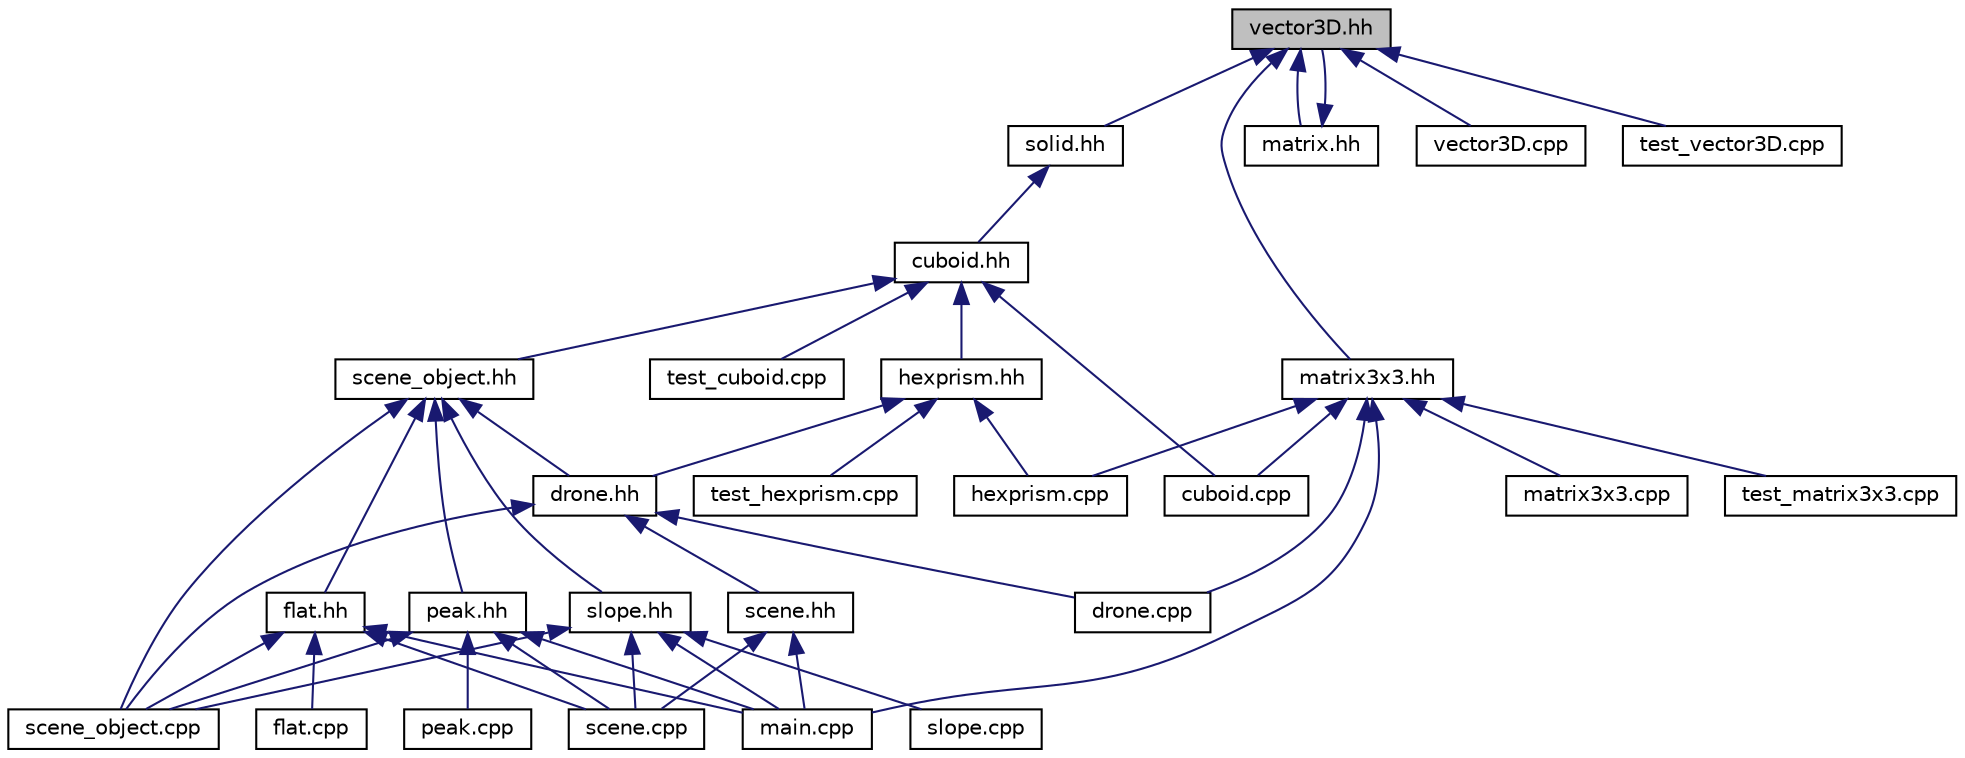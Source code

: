 digraph "vector3D.hh"
{
 // LATEX_PDF_SIZE
  edge [fontname="Helvetica",fontsize="10",labelfontname="Helvetica",labelfontsize="10"];
  node [fontname="Helvetica",fontsize="10",shape=record];
  Node1 [label="vector3D.hh",height=0.2,width=0.4,color="black", fillcolor="grey75", style="filled", fontcolor="black",tooltip="konkretyzacja szablonu Vector3D"];
  Node1 -> Node2 [dir="back",color="midnightblue",fontsize="10",style="solid",fontname="Helvetica"];
  Node2 [label="solid.hh",height=0.2,width=0.4,color="black", fillcolor="white", style="filled",URL="$solid_8hh.html",tooltip="Definicja klasy Solid."];
  Node2 -> Node3 [dir="back",color="midnightblue",fontsize="10",style="solid",fontname="Helvetica"];
  Node3 [label="cuboid.hh",height=0.2,width=0.4,color="black", fillcolor="white", style="filled",URL="$cuboid_8hh.html",tooltip="Deklaracja klasy Cuboid."];
  Node3 -> Node4 [dir="back",color="midnightblue",fontsize="10",style="solid",fontname="Helvetica"];
  Node4 [label="hexprism.hh",height=0.2,width=0.4,color="black", fillcolor="white", style="filled",URL="$hexprism_8hh.html",tooltip="Deklaracja klasy HexPrism."];
  Node4 -> Node5 [dir="back",color="midnightblue",fontsize="10",style="solid",fontname="Helvetica"];
  Node5 [label="drone.hh",height=0.2,width=0.4,color="black", fillcolor="white", style="filled",URL="$drone_8hh.html",tooltip="Definicja klasy Drone."];
  Node5 -> Node6 [dir="back",color="midnightblue",fontsize="10",style="solid",fontname="Helvetica"];
  Node6 [label="scene.hh",height=0.2,width=0.4,color="black", fillcolor="white", style="filled",URL="$scene_8hh.html",tooltip="Deklaracja klasy Sceny."];
  Node6 -> Node7 [dir="back",color="midnightblue",fontsize="10",style="solid",fontname="Helvetica"];
  Node7 [label="main.cpp",height=0.2,width=0.4,color="black", fillcolor="white", style="filled",URL="$app_2main_8cpp.html",tooltip=" "];
  Node6 -> Node8 [dir="back",color="midnightblue",fontsize="10",style="solid",fontname="Helvetica"];
  Node8 [label="scene.cpp",height=0.2,width=0.4,color="black", fillcolor="white", style="filled",URL="$scene_8cpp.html",tooltip="Definicje metod klasy Scene."];
  Node5 -> Node9 [dir="back",color="midnightblue",fontsize="10",style="solid",fontname="Helvetica"];
  Node9 [label="drone.cpp",height=0.2,width=0.4,color="black", fillcolor="white", style="filled",URL="$drone_8cpp.html",tooltip="Definicje metod klasy Drone."];
  Node5 -> Node10 [dir="back",color="midnightblue",fontsize="10",style="solid",fontname="Helvetica"];
  Node10 [label="scene_object.cpp",height=0.2,width=0.4,color="black", fillcolor="white", style="filled",URL="$scene__object_8cpp.html",tooltip="Definicje metod klasy SceneObject."];
  Node4 -> Node11 [dir="back",color="midnightblue",fontsize="10",style="solid",fontname="Helvetica"];
  Node11 [label="hexprism.cpp",height=0.2,width=0.4,color="black", fillcolor="white", style="filled",URL="$hexprism_8cpp.html",tooltip="Definicje metod klasy HexPrism."];
  Node4 -> Node12 [dir="back",color="midnightblue",fontsize="10",style="solid",fontname="Helvetica"];
  Node12 [label="test_hexprism.cpp",height=0.2,width=0.4,color="black", fillcolor="white", style="filled",URL="$test__hexprism_8cpp.html",tooltip="Plik zawiera testy dotyczące klasy HexPrism."];
  Node3 -> Node13 [dir="back",color="midnightblue",fontsize="10",style="solid",fontname="Helvetica"];
  Node13 [label="scene_object.hh",height=0.2,width=0.4,color="black", fillcolor="white", style="filled",URL="$scene__object_8hh.html",tooltip="Definicja klasy SceneObject."];
  Node13 -> Node5 [dir="back",color="midnightblue",fontsize="10",style="solid",fontname="Helvetica"];
  Node13 -> Node14 [dir="back",color="midnightblue",fontsize="10",style="solid",fontname="Helvetica"];
  Node14 [label="slope.hh",height=0.2,width=0.4,color="black", fillcolor="white", style="filled",URL="$slope_8hh.html",tooltip="Definicja klasy Slope."];
  Node14 -> Node7 [dir="back",color="midnightblue",fontsize="10",style="solid",fontname="Helvetica"];
  Node14 -> Node8 [dir="back",color="midnightblue",fontsize="10",style="solid",fontname="Helvetica"];
  Node14 -> Node10 [dir="back",color="midnightblue",fontsize="10",style="solid",fontname="Helvetica"];
  Node14 -> Node15 [dir="back",color="midnightblue",fontsize="10",style="solid",fontname="Helvetica"];
  Node15 [label="slope.cpp",height=0.2,width=0.4,color="black", fillcolor="white", style="filled",URL="$slope_8cpp.html",tooltip="Definicje metod klasy Slope."];
  Node13 -> Node16 [dir="back",color="midnightblue",fontsize="10",style="solid",fontname="Helvetica"];
  Node16 [label="peak.hh",height=0.2,width=0.4,color="black", fillcolor="white", style="filled",URL="$peak_8hh.html",tooltip="Definicja klasy Peak."];
  Node16 -> Node7 [dir="back",color="midnightblue",fontsize="10",style="solid",fontname="Helvetica"];
  Node16 -> Node17 [dir="back",color="midnightblue",fontsize="10",style="solid",fontname="Helvetica"];
  Node17 [label="peak.cpp",height=0.2,width=0.4,color="black", fillcolor="white", style="filled",URL="$peak_8cpp.html",tooltip="Definicje metod klasy Peak."];
  Node16 -> Node8 [dir="back",color="midnightblue",fontsize="10",style="solid",fontname="Helvetica"];
  Node16 -> Node10 [dir="back",color="midnightblue",fontsize="10",style="solid",fontname="Helvetica"];
  Node13 -> Node18 [dir="back",color="midnightblue",fontsize="10",style="solid",fontname="Helvetica"];
  Node18 [label="flat.hh",height=0.2,width=0.4,color="black", fillcolor="white", style="filled",URL="$flat_8hh.html",tooltip="Definicja klasy Flat."];
  Node18 -> Node7 [dir="back",color="midnightblue",fontsize="10",style="solid",fontname="Helvetica"];
  Node18 -> Node19 [dir="back",color="midnightblue",fontsize="10",style="solid",fontname="Helvetica"];
  Node19 [label="flat.cpp",height=0.2,width=0.4,color="black", fillcolor="white", style="filled",URL="$flat_8cpp.html",tooltip="Definicje metod klasy Flat."];
  Node18 -> Node8 [dir="back",color="midnightblue",fontsize="10",style="solid",fontname="Helvetica"];
  Node18 -> Node10 [dir="back",color="midnightblue",fontsize="10",style="solid",fontname="Helvetica"];
  Node13 -> Node10 [dir="back",color="midnightblue",fontsize="10",style="solid",fontname="Helvetica"];
  Node3 -> Node20 [dir="back",color="midnightblue",fontsize="10",style="solid",fontname="Helvetica"];
  Node20 [label="cuboid.cpp",height=0.2,width=0.4,color="black", fillcolor="white", style="filled",URL="$cuboid_8cpp.html",tooltip="Definicje metod klasy Cuboid."];
  Node3 -> Node21 [dir="back",color="midnightblue",fontsize="10",style="solid",fontname="Helvetica"];
  Node21 [label="test_cuboid.cpp",height=0.2,width=0.4,color="black", fillcolor="white", style="filled",URL="$test__cuboid_8cpp.html",tooltip="Plik zawiera testy dotyczące klasy Cuboid."];
  Node1 -> Node22 [dir="back",color="midnightblue",fontsize="10",style="solid",fontname="Helvetica"];
  Node22 [label="matrix.hh",height=0.2,width=0.4,color="black", fillcolor="white", style="filled",URL="$matrix_8hh.html",tooltip="Definicja szablonu Matrix."];
  Node22 -> Node1 [dir="back",color="midnightblue",fontsize="10",style="solid",fontname="Helvetica"];
  Node1 -> Node23 [dir="back",color="midnightblue",fontsize="10",style="solid",fontname="Helvetica"];
  Node23 [label="matrix3x3.hh",height=0.2,width=0.4,color="black", fillcolor="white", style="filled",URL="$matrix3x3_8hh.html",tooltip="konkretyzacja szablonu Matrix3x3"];
  Node23 -> Node7 [dir="back",color="midnightblue",fontsize="10",style="solid",fontname="Helvetica"];
  Node23 -> Node20 [dir="back",color="midnightblue",fontsize="10",style="solid",fontname="Helvetica"];
  Node23 -> Node9 [dir="back",color="midnightblue",fontsize="10",style="solid",fontname="Helvetica"];
  Node23 -> Node11 [dir="back",color="midnightblue",fontsize="10",style="solid",fontname="Helvetica"];
  Node23 -> Node24 [dir="back",color="midnightblue",fontsize="10",style="solid",fontname="Helvetica"];
  Node24 [label="matrix3x3.cpp",height=0.2,width=0.4,color="black", fillcolor="white", style="filled",URL="$matrix3x3_8cpp.html",tooltip="Metody zdefiniowane dla Macierzy3x3."];
  Node23 -> Node25 [dir="back",color="midnightblue",fontsize="10",style="solid",fontname="Helvetica"];
  Node25 [label="test_matrix3x3.cpp",height=0.2,width=0.4,color="black", fillcolor="white", style="filled",URL="$test__matrix3x3_8cpp.html",tooltip="Plik zawiera testy dotyczące wektorów 3D."];
  Node1 -> Node26 [dir="back",color="midnightblue",fontsize="10",style="solid",fontname="Helvetica"];
  Node26 [label="vector3D.cpp",height=0.2,width=0.4,color="black", fillcolor="white", style="filled",URL="$vector3_d_8cpp.html",tooltip="Metody zdefiniowane dla Wektora3D."];
  Node1 -> Node27 [dir="back",color="midnightblue",fontsize="10",style="solid",fontname="Helvetica"];
  Node27 [label="test_vector3D.cpp",height=0.2,width=0.4,color="black", fillcolor="white", style="filled",URL="$test__vector3_d_8cpp.html",tooltip="Plik zawiera testy dotyczące wektorów 3D."];
}
